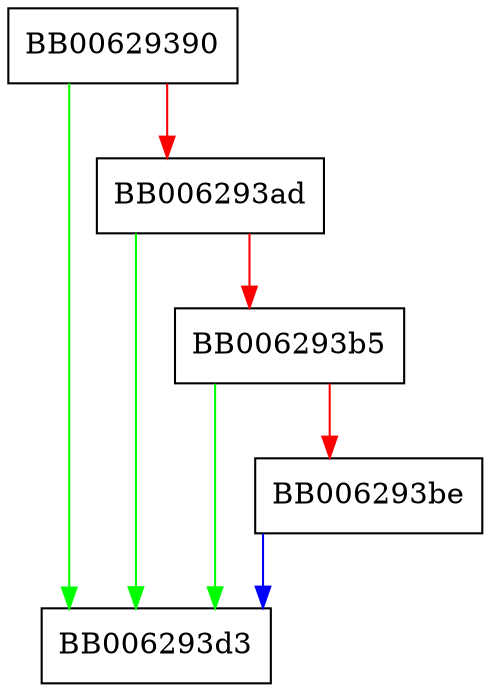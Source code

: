 digraph query_cmp {
  node [shape="box"];
  graph [splines=ortho];
  BB00629390 -> BB006293d3 [color="green"];
  BB00629390 -> BB006293ad [color="red"];
  BB006293ad -> BB006293d3 [color="green"];
  BB006293ad -> BB006293b5 [color="red"];
  BB006293b5 -> BB006293d3 [color="green"];
  BB006293b5 -> BB006293be [color="red"];
  BB006293be -> BB006293d3 [color="blue"];
}